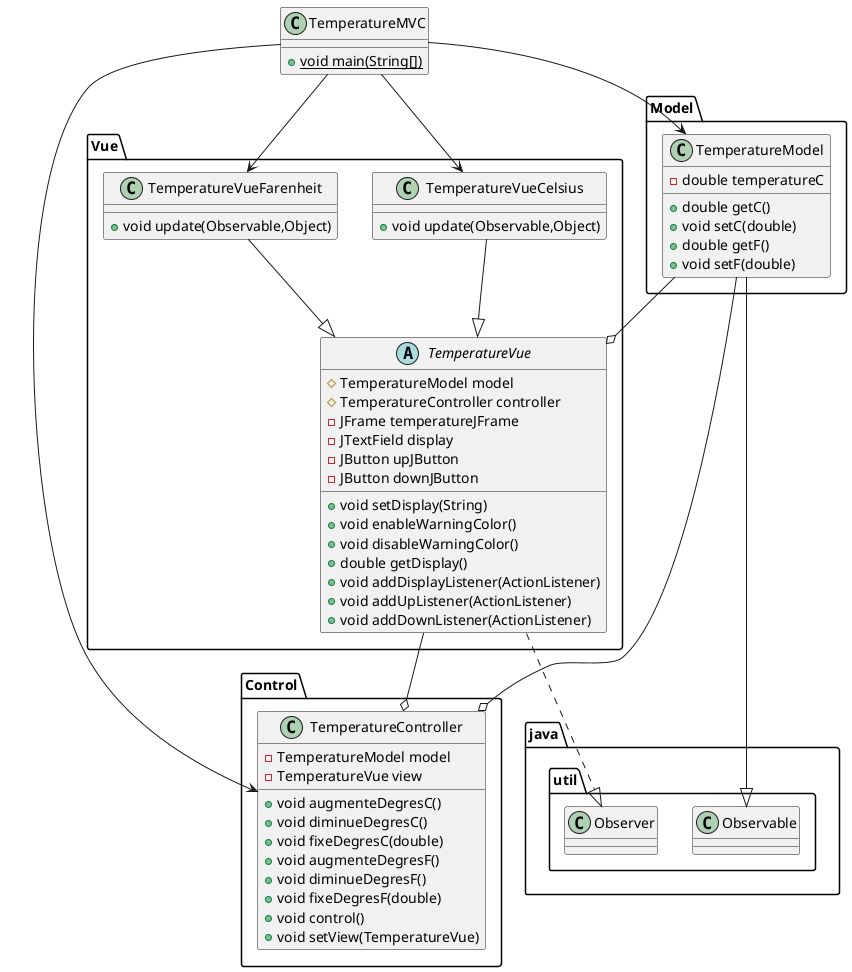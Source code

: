 @startuml
class Vue.TemperatureVueCelsius {
+ void update(Observable,Object)
}
class Control.TemperatureController {
- TemperatureModel model
- TemperatureVue view
+ void augmenteDegresC()
+ void diminueDegresC()
+ void fixeDegresC(double)
+ void augmenteDegresF()
+ void diminueDegresF()
+ void fixeDegresF(double)
+ void control()
+ void setView(TemperatureVue)
}
class Model.TemperatureModel {
- double temperatureC
+ double getC()
+ void setC(double)
+ double getF()
+ void setF(double)
}
class Vue.TemperatureVueFarenheit {
+ void update(Observable,Object)
}
abstract class Vue.TemperatureVue {
# TemperatureModel model
# TemperatureController controller
- JFrame temperatureJFrame
- JTextField display
- JButton upJButton
- JButton downJButton
+ void setDisplay(String)
+ void enableWarningColor()
+ void disableWarningColor()
+ double getDisplay()
+ void addDisplayListener(ActionListener)
+ void addUpListener(ActionListener)
+ void addDownListener(ActionListener)
}
class TemperatureMVC {
+ {static} void main(String[])
}

TemperatureMVC --> Vue.TemperatureVueCelsius
TemperatureMVC --> Vue.TemperatureVueFarenheit
TemperatureMVC --> Control.TemperatureController
TemperatureMVC --> Model.TemperatureModel

Vue.TemperatureVueFarenheit --|> Vue.TemperatureVue
Vue.TemperatureVueCelsius --|> Vue.TemperatureVue
Vue.TemperatureVue ..|> java.util.Observer
Vue.TemperatureVue --o Control.TemperatureController
Model.TemperatureModel --o Control.TemperatureController
Model.TemperatureModel --o Vue.TemperatureVue
Model.TemperatureModel --|> java.util.Observable


@enduml